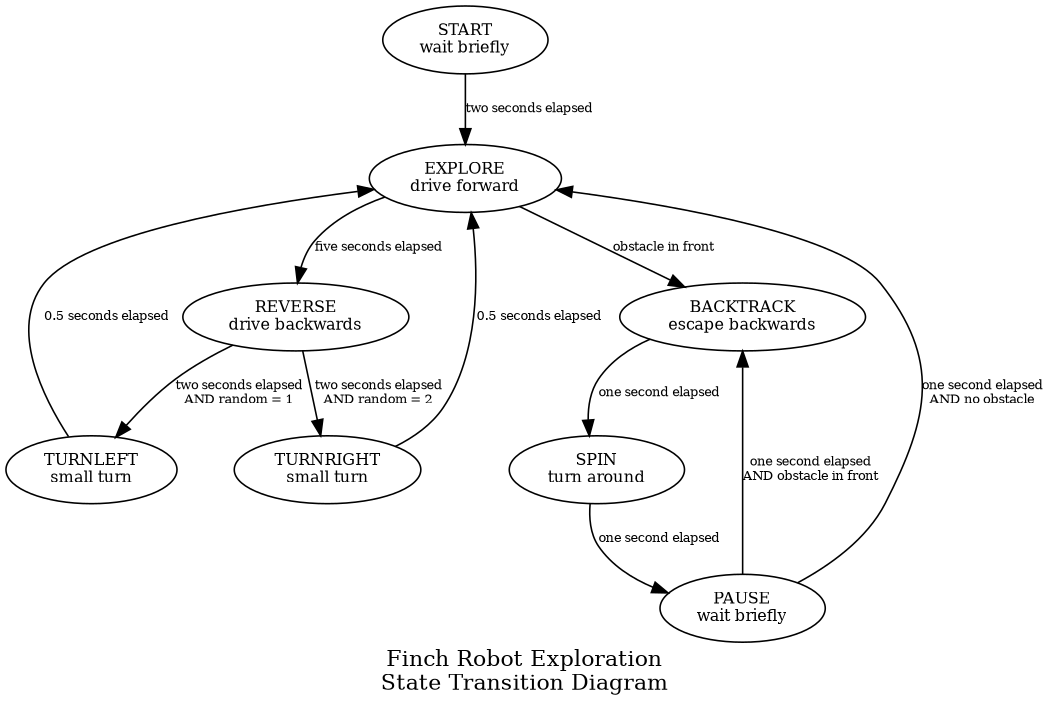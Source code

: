 
digraph input_matching {
	node [fontsize=10]
	edge [fontsize=8]
	dpi="144"
	size="7,7!"
	
	// declare all nodes
	START [ label = "START\nwait briefly"]
	EXPLORE [ label = "EXPLORE\ndrive forward"]
	REVERSE [ label = "REVERSE\ndrive backwards"]
	TURNLEFT  [ label = "TURNLEFT\nsmall turn"]
	TURNRIGHT [ label = "TURNRIGHT\nsmall turn"]
	BACKTRACK [ label = "BACKTRACK\nescape backwards"]
	SPIN [ label = "SPIN\nturn around"]
	PAUSE [ label = "PAUSE\nwait briefly"]

	// declare all edges with labels
	START -> EXPLORE   [ label = "two seconds elapsed"]
	
	EXPLORE -> BACKTRACK  [ label = "obstacle in front"]
	EXPLORE -> REVERSE     [ label = "five seconds elapsed"]

	REVERSE -> TURNLEFT   [ label = "two seconds elapsed\nAND random = 1"]
	REVERSE -> TURNRIGHT  [ label = "two seconds elapsed\nAND random = 2"]

	BACKTRACK -> SPIN     [ label = "one second elapsed"]

	TURNLEFT  -> EXPLORE  [ label = "0.5 seconds elapsed"]
	TURNRIGHT -> EXPLORE  [ label = "0.5 seconds elapsed"]

	SPIN -> PAUSE         [ label = "one second elapsed"]

	PAUSE -> BACKTRACK    [ label = "one second elapsed\nAND obstacle in front"]
	PAUSE -> EXPLORE      [ label = "one second elapsed\nAND no obstacle"]

	label = "Finch Robot Exploration\nState Transition Diagram"
}
